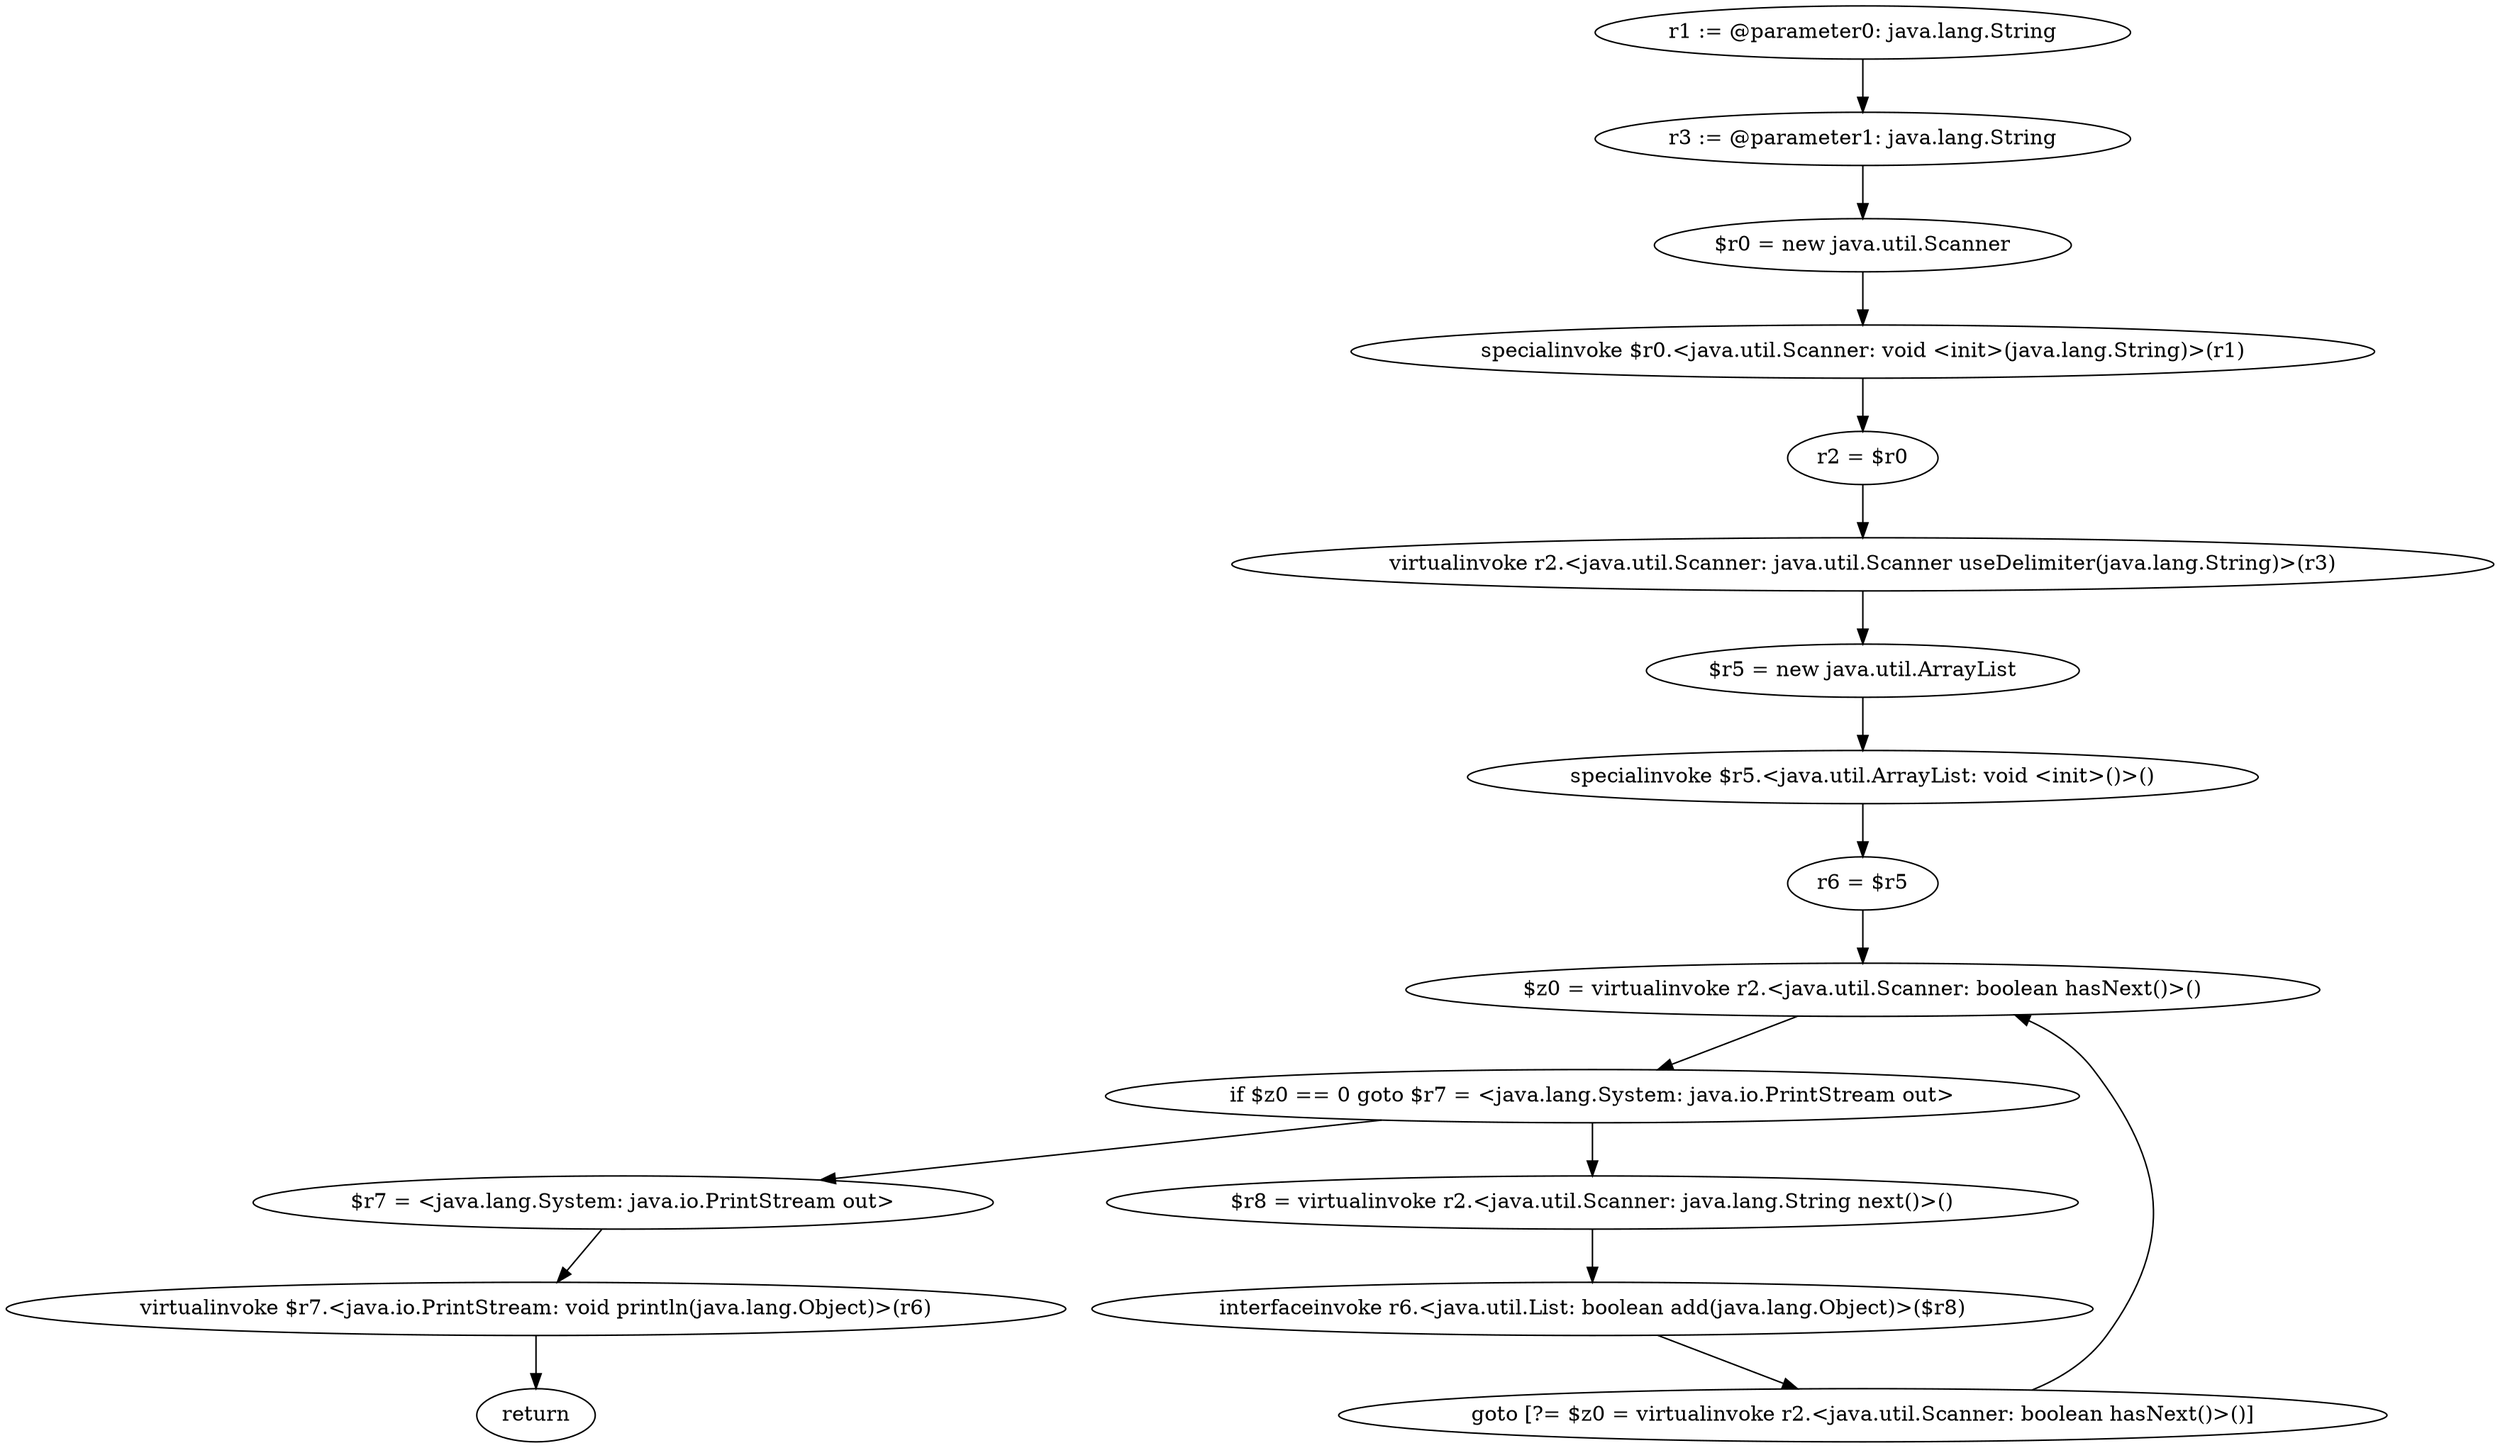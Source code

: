 digraph "unitGraph" {
    "r1 := @parameter0: java.lang.String"
    "r3 := @parameter1: java.lang.String"
    "$r0 = new java.util.Scanner"
    "specialinvoke $r0.<java.util.Scanner: void <init>(java.lang.String)>(r1)"
    "r2 = $r0"
    "virtualinvoke r2.<java.util.Scanner: java.util.Scanner useDelimiter(java.lang.String)>(r3)"
    "$r5 = new java.util.ArrayList"
    "specialinvoke $r5.<java.util.ArrayList: void <init>()>()"
    "r6 = $r5"
    "$z0 = virtualinvoke r2.<java.util.Scanner: boolean hasNext()>()"
    "if $z0 == 0 goto $r7 = <java.lang.System: java.io.PrintStream out>"
    "$r8 = virtualinvoke r2.<java.util.Scanner: java.lang.String next()>()"
    "interfaceinvoke r6.<java.util.List: boolean add(java.lang.Object)>($r8)"
    "goto [?= $z0 = virtualinvoke r2.<java.util.Scanner: boolean hasNext()>()]"
    "$r7 = <java.lang.System: java.io.PrintStream out>"
    "virtualinvoke $r7.<java.io.PrintStream: void println(java.lang.Object)>(r6)"
    "return"
    "r1 := @parameter0: java.lang.String"->"r3 := @parameter1: java.lang.String";
    "r3 := @parameter1: java.lang.String"->"$r0 = new java.util.Scanner";
    "$r0 = new java.util.Scanner"->"specialinvoke $r0.<java.util.Scanner: void <init>(java.lang.String)>(r1)";
    "specialinvoke $r0.<java.util.Scanner: void <init>(java.lang.String)>(r1)"->"r2 = $r0";
    "r2 = $r0"->"virtualinvoke r2.<java.util.Scanner: java.util.Scanner useDelimiter(java.lang.String)>(r3)";
    "virtualinvoke r2.<java.util.Scanner: java.util.Scanner useDelimiter(java.lang.String)>(r3)"->"$r5 = new java.util.ArrayList";
    "$r5 = new java.util.ArrayList"->"specialinvoke $r5.<java.util.ArrayList: void <init>()>()";
    "specialinvoke $r5.<java.util.ArrayList: void <init>()>()"->"r6 = $r5";
    "r6 = $r5"->"$z0 = virtualinvoke r2.<java.util.Scanner: boolean hasNext()>()";
    "$z0 = virtualinvoke r2.<java.util.Scanner: boolean hasNext()>()"->"if $z0 == 0 goto $r7 = <java.lang.System: java.io.PrintStream out>";
    "if $z0 == 0 goto $r7 = <java.lang.System: java.io.PrintStream out>"->"$r8 = virtualinvoke r2.<java.util.Scanner: java.lang.String next()>()";
    "if $z0 == 0 goto $r7 = <java.lang.System: java.io.PrintStream out>"->"$r7 = <java.lang.System: java.io.PrintStream out>";
    "$r8 = virtualinvoke r2.<java.util.Scanner: java.lang.String next()>()"->"interfaceinvoke r6.<java.util.List: boolean add(java.lang.Object)>($r8)";
    "interfaceinvoke r6.<java.util.List: boolean add(java.lang.Object)>($r8)"->"goto [?= $z0 = virtualinvoke r2.<java.util.Scanner: boolean hasNext()>()]";
    "goto [?= $z0 = virtualinvoke r2.<java.util.Scanner: boolean hasNext()>()]"->"$z0 = virtualinvoke r2.<java.util.Scanner: boolean hasNext()>()";
    "$r7 = <java.lang.System: java.io.PrintStream out>"->"virtualinvoke $r7.<java.io.PrintStream: void println(java.lang.Object)>(r6)";
    "virtualinvoke $r7.<java.io.PrintStream: void println(java.lang.Object)>(r6)"->"return";
}
